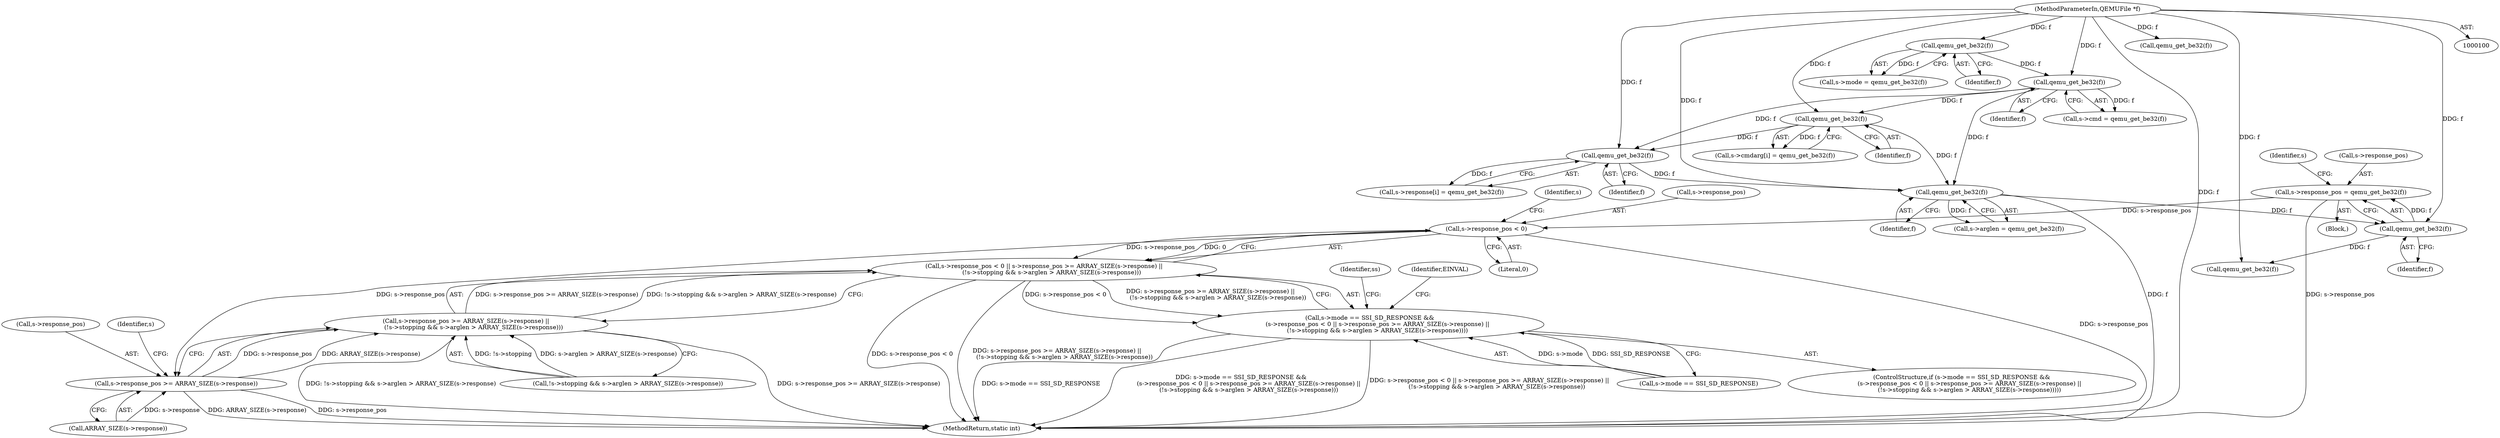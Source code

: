 digraph "0_qemu_a9c380db3b8c6af19546a68145c8d1438a09c92b@pointer" {
"1000201" [label="(Call,s->response_pos = qemu_get_be32(f))"];
"1000205" [label="(Call,qemu_get_be32(f))"];
"1000174" [label="(Call,qemu_get_be32(f))"];
"1000168" [label="(Call,qemu_get_be32(f))"];
"1000151" [label="(Call,qemu_get_be32(f))"];
"1000134" [label="(Call,qemu_get_be32(f))"];
"1000128" [label="(Call,qemu_get_be32(f))"];
"1000101" [label="(MethodParameterIn,QEMUFile *f)"];
"1000221" [label="(Call,s->response_pos < 0)"];
"1000220" [label="(Call,s->response_pos < 0 || s->response_pos >= ARRAY_SIZE(s->response) ||\n        (!s->stopping && s->arglen > ARRAY_SIZE(s->response)))"];
"1000214" [label="(Call,s->mode == SSI_SD_RESPONSE &&\n        (s->response_pos < 0 || s->response_pos >= ARRAY_SIZE(s->response) ||\n        (!s->stopping && s->arglen > ARRAY_SIZE(s->response))))"];
"1000227" [label="(Call,s->response_pos >= ARRAY_SIZE(s->response))"];
"1000226" [label="(Call,s->response_pos >= ARRAY_SIZE(s->response) ||\n        (!s->stopping && s->arglen > ARRAY_SIZE(s->response)))"];
"1000175" [label="(Identifier,f)"];
"1000128" [label="(Call,qemu_get_be32(f))"];
"1000220" [label="(Call,s->response_pos < 0 || s->response_pos >= ARRAY_SIZE(s->response) ||\n        (!s->stopping && s->arglen > ARRAY_SIZE(s->response)))"];
"1000221" [label="(Call,s->response_pos < 0)"];
"1000151" [label="(Call,qemu_get_be32(f))"];
"1000130" [label="(Call,s->cmd = qemu_get_be32(f))"];
"1000256" [label="(Call,qemu_get_be32(f))"];
"1000215" [label="(Call,s->mode == SSI_SD_RESPONSE)"];
"1000222" [label="(Call,s->response_pos)"];
"1000205" [label="(Call,qemu_get_be32(f))"];
"1000206" [label="(Identifier,f)"];
"1000104" [label="(Block,)"];
"1000225" [label="(Literal,0)"];
"1000213" [label="(ControlStructure,if (s->mode == SSI_SD_RESPONSE &&\n        (s->response_pos < 0 || s->response_pos >= ARRAY_SIZE(s->response) ||\n        (!s->stopping && s->arglen > ARRAY_SIZE(s->response)))))"];
"1000251" [label="(Identifier,EINVAL)"];
"1000101" [label="(MethodParameterIn,QEMUFile *f)"];
"1000135" [label="(Identifier,f)"];
"1000169" [label="(Identifier,f)"];
"1000214" [label="(Call,s->mode == SSI_SD_RESPONSE &&\n        (s->response_pos < 0 || s->response_pos >= ARRAY_SIZE(s->response) ||\n        (!s->stopping && s->arglen > ARRAY_SIZE(s->response))))"];
"1000211" [label="(Call,qemu_get_be32(f))"];
"1000124" [label="(Call,s->mode = qemu_get_be32(f))"];
"1000129" [label="(Identifier,f)"];
"1000300" [label="(MethodReturn,static int)"];
"1000229" [label="(Identifier,s)"];
"1000162" [label="(Call,s->response[i] = qemu_get_be32(f))"];
"1000168" [label="(Call,qemu_get_be32(f))"];
"1000235" [label="(Call,!s->stopping && s->arglen > ARRAY_SIZE(s->response))"];
"1000228" [label="(Call,s->response_pos)"];
"1000202" [label="(Call,s->response_pos)"];
"1000238" [label="(Identifier,s)"];
"1000201" [label="(Call,s->response_pos = qemu_get_be32(f))"];
"1000226" [label="(Call,s->response_pos >= ARRAY_SIZE(s->response) ||\n        (!s->stopping && s->arglen > ARRAY_SIZE(s->response)))"];
"1000134" [label="(Call,qemu_get_be32(f))"];
"1000174" [label="(Call,qemu_get_be32(f))"];
"1000170" [label="(Call,s->arglen = qemu_get_be32(f))"];
"1000152" [label="(Identifier,f)"];
"1000231" [label="(Call,ARRAY_SIZE(s->response))"];
"1000145" [label="(Call,s->cmdarg[i] = qemu_get_be32(f))"];
"1000209" [label="(Identifier,s)"];
"1000227" [label="(Call,s->response_pos >= ARRAY_SIZE(s->response))"];
"1000254" [label="(Identifier,ss)"];
"1000201" -> "1000104"  [label="AST: "];
"1000201" -> "1000205"  [label="CFG: "];
"1000202" -> "1000201"  [label="AST: "];
"1000205" -> "1000201"  [label="AST: "];
"1000209" -> "1000201"  [label="CFG: "];
"1000201" -> "1000300"  [label="DDG: s->response_pos"];
"1000205" -> "1000201"  [label="DDG: f"];
"1000201" -> "1000221"  [label="DDG: s->response_pos"];
"1000205" -> "1000206"  [label="CFG: "];
"1000206" -> "1000205"  [label="AST: "];
"1000174" -> "1000205"  [label="DDG: f"];
"1000101" -> "1000205"  [label="DDG: f"];
"1000205" -> "1000211"  [label="DDG: f"];
"1000174" -> "1000170"  [label="AST: "];
"1000174" -> "1000175"  [label="CFG: "];
"1000175" -> "1000174"  [label="AST: "];
"1000170" -> "1000174"  [label="CFG: "];
"1000174" -> "1000300"  [label="DDG: f"];
"1000174" -> "1000170"  [label="DDG: f"];
"1000168" -> "1000174"  [label="DDG: f"];
"1000151" -> "1000174"  [label="DDG: f"];
"1000134" -> "1000174"  [label="DDG: f"];
"1000101" -> "1000174"  [label="DDG: f"];
"1000168" -> "1000162"  [label="AST: "];
"1000168" -> "1000169"  [label="CFG: "];
"1000169" -> "1000168"  [label="AST: "];
"1000162" -> "1000168"  [label="CFG: "];
"1000168" -> "1000162"  [label="DDG: f"];
"1000151" -> "1000168"  [label="DDG: f"];
"1000134" -> "1000168"  [label="DDG: f"];
"1000101" -> "1000168"  [label="DDG: f"];
"1000151" -> "1000145"  [label="AST: "];
"1000151" -> "1000152"  [label="CFG: "];
"1000152" -> "1000151"  [label="AST: "];
"1000145" -> "1000151"  [label="CFG: "];
"1000151" -> "1000145"  [label="DDG: f"];
"1000134" -> "1000151"  [label="DDG: f"];
"1000101" -> "1000151"  [label="DDG: f"];
"1000134" -> "1000130"  [label="AST: "];
"1000134" -> "1000135"  [label="CFG: "];
"1000135" -> "1000134"  [label="AST: "];
"1000130" -> "1000134"  [label="CFG: "];
"1000134" -> "1000130"  [label="DDG: f"];
"1000128" -> "1000134"  [label="DDG: f"];
"1000101" -> "1000134"  [label="DDG: f"];
"1000128" -> "1000124"  [label="AST: "];
"1000128" -> "1000129"  [label="CFG: "];
"1000129" -> "1000128"  [label="AST: "];
"1000124" -> "1000128"  [label="CFG: "];
"1000128" -> "1000124"  [label="DDG: f"];
"1000101" -> "1000128"  [label="DDG: f"];
"1000101" -> "1000100"  [label="AST: "];
"1000101" -> "1000300"  [label="DDG: f"];
"1000101" -> "1000211"  [label="DDG: f"];
"1000101" -> "1000256"  [label="DDG: f"];
"1000221" -> "1000220"  [label="AST: "];
"1000221" -> "1000225"  [label="CFG: "];
"1000222" -> "1000221"  [label="AST: "];
"1000225" -> "1000221"  [label="AST: "];
"1000229" -> "1000221"  [label="CFG: "];
"1000220" -> "1000221"  [label="CFG: "];
"1000221" -> "1000300"  [label="DDG: s->response_pos"];
"1000221" -> "1000220"  [label="DDG: s->response_pos"];
"1000221" -> "1000220"  [label="DDG: 0"];
"1000221" -> "1000227"  [label="DDG: s->response_pos"];
"1000220" -> "1000214"  [label="AST: "];
"1000220" -> "1000226"  [label="CFG: "];
"1000226" -> "1000220"  [label="AST: "];
"1000214" -> "1000220"  [label="CFG: "];
"1000220" -> "1000300"  [label="DDG: s->response_pos < 0"];
"1000220" -> "1000300"  [label="DDG: s->response_pos >= ARRAY_SIZE(s->response) ||\n        (!s->stopping && s->arglen > ARRAY_SIZE(s->response))"];
"1000220" -> "1000214"  [label="DDG: s->response_pos < 0"];
"1000220" -> "1000214"  [label="DDG: s->response_pos >= ARRAY_SIZE(s->response) ||\n        (!s->stopping && s->arglen > ARRAY_SIZE(s->response))"];
"1000226" -> "1000220"  [label="DDG: s->response_pos >= ARRAY_SIZE(s->response)"];
"1000226" -> "1000220"  [label="DDG: !s->stopping && s->arglen > ARRAY_SIZE(s->response)"];
"1000214" -> "1000213"  [label="AST: "];
"1000214" -> "1000215"  [label="CFG: "];
"1000215" -> "1000214"  [label="AST: "];
"1000251" -> "1000214"  [label="CFG: "];
"1000254" -> "1000214"  [label="CFG: "];
"1000214" -> "1000300"  [label="DDG: s->mode == SSI_SD_RESPONSE &&\n        (s->response_pos < 0 || s->response_pos >= ARRAY_SIZE(s->response) ||\n        (!s->stopping && s->arglen > ARRAY_SIZE(s->response)))"];
"1000214" -> "1000300"  [label="DDG: s->response_pos < 0 || s->response_pos >= ARRAY_SIZE(s->response) ||\n        (!s->stopping && s->arglen > ARRAY_SIZE(s->response))"];
"1000214" -> "1000300"  [label="DDG: s->mode == SSI_SD_RESPONSE"];
"1000215" -> "1000214"  [label="DDG: s->mode"];
"1000215" -> "1000214"  [label="DDG: SSI_SD_RESPONSE"];
"1000227" -> "1000226"  [label="AST: "];
"1000227" -> "1000231"  [label="CFG: "];
"1000228" -> "1000227"  [label="AST: "];
"1000231" -> "1000227"  [label="AST: "];
"1000238" -> "1000227"  [label="CFG: "];
"1000226" -> "1000227"  [label="CFG: "];
"1000227" -> "1000300"  [label="DDG: s->response_pos"];
"1000227" -> "1000300"  [label="DDG: ARRAY_SIZE(s->response)"];
"1000227" -> "1000226"  [label="DDG: s->response_pos"];
"1000227" -> "1000226"  [label="DDG: ARRAY_SIZE(s->response)"];
"1000231" -> "1000227"  [label="DDG: s->response"];
"1000226" -> "1000235"  [label="CFG: "];
"1000235" -> "1000226"  [label="AST: "];
"1000226" -> "1000300"  [label="DDG: s->response_pos >= ARRAY_SIZE(s->response)"];
"1000226" -> "1000300"  [label="DDG: !s->stopping && s->arglen > ARRAY_SIZE(s->response)"];
"1000235" -> "1000226"  [label="DDG: !s->stopping"];
"1000235" -> "1000226"  [label="DDG: s->arglen > ARRAY_SIZE(s->response)"];
}
